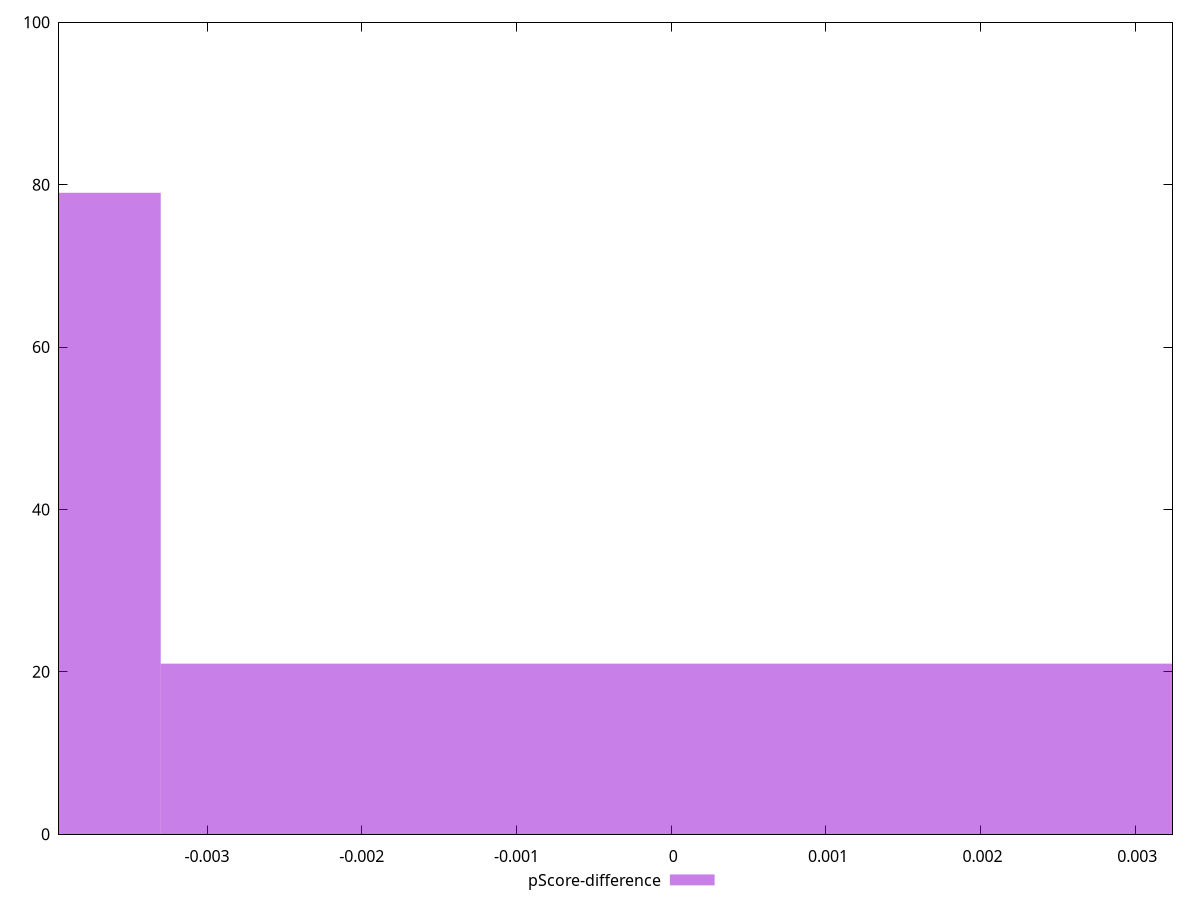 reset

$pScoreDifference <<EOF
-0.006598442225033644 79
0 21
EOF

set key outside below
set boxwidth 0.006598442225033644
set xrange [-0.003956609040040887:0.0032402759722156733]
set yrange [0:100]
set trange [0:100]
set style fill transparent solid 0.5 noborder
set terminal svg size 640, 490 enhanced background rgb 'white'
set output "report_00018_2021-02-10T15-25-16.877Z/uses-long-cache-ttl/samples/pages/pScore-difference/histogram.svg"

plot $pScoreDifference title "pScore-difference" with boxes

reset
